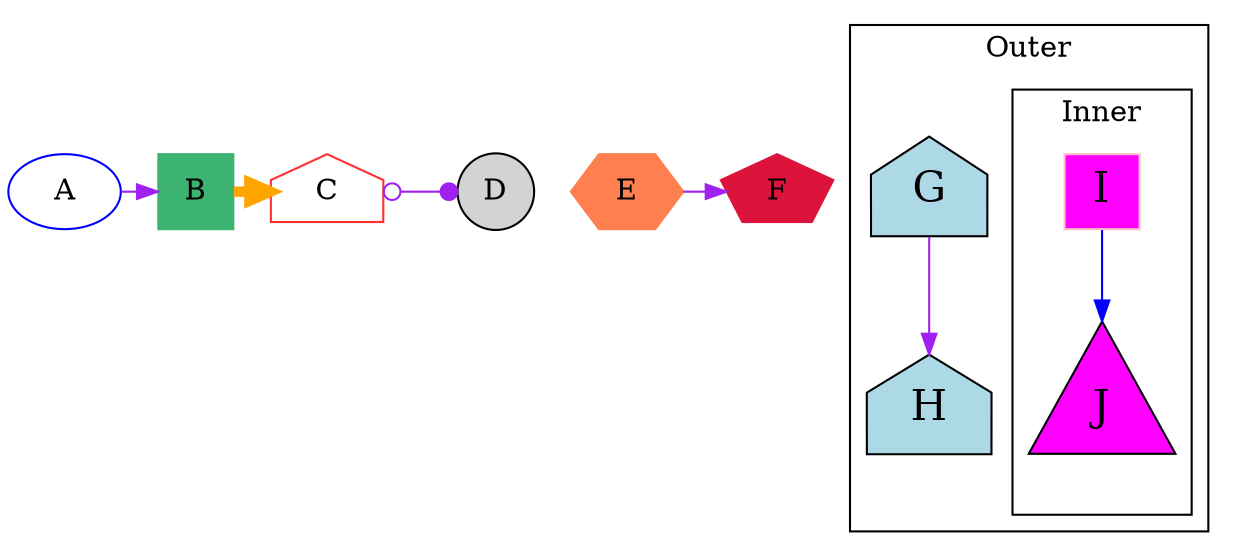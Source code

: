 strict digraph graph_55
{
	A [color = blue]

	node [shape = house]
	edge [color = purple]

	{
		rank = same
		C
		node [shape = circle style = filled]
		A -> B
		B [color = mediumseagreen]
		C [color = firebrick1]
		B -> C [color = orange penwidth = 5]
		C -> D [arrowtail = odot arrowhead = dot dir = both minlen = 2]
		{
			node [shape = pentagon]
			E [color = coral shape = hexagon]
			F [color = crimson]
			E -> F
		}
	}

	B [shape = square]

	node [fillcolor = lightblue fontsize = 20 style = filled]

	subgraph cluster_outer
	{
		label = Outer
		G -> H

		subgraph cluster_inner
		{
			label = Inner
			node [fillcolor = magenta shape = triangle]
			edge [color = blue]
			I [color = pink shape = square]
			I -> J
		}
	}
	graph [rankdir = TB]
}
